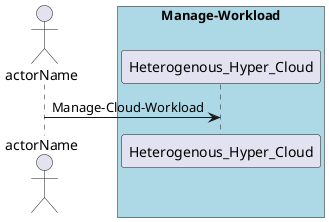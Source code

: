 @startuml
Actor "actorName" as A

box "Manage-Workload" #lightblue
participant "Heterogenous_Hyper_Cloud" as S
A -> S : Manage-Cloud-Workload
end box

@enduml

